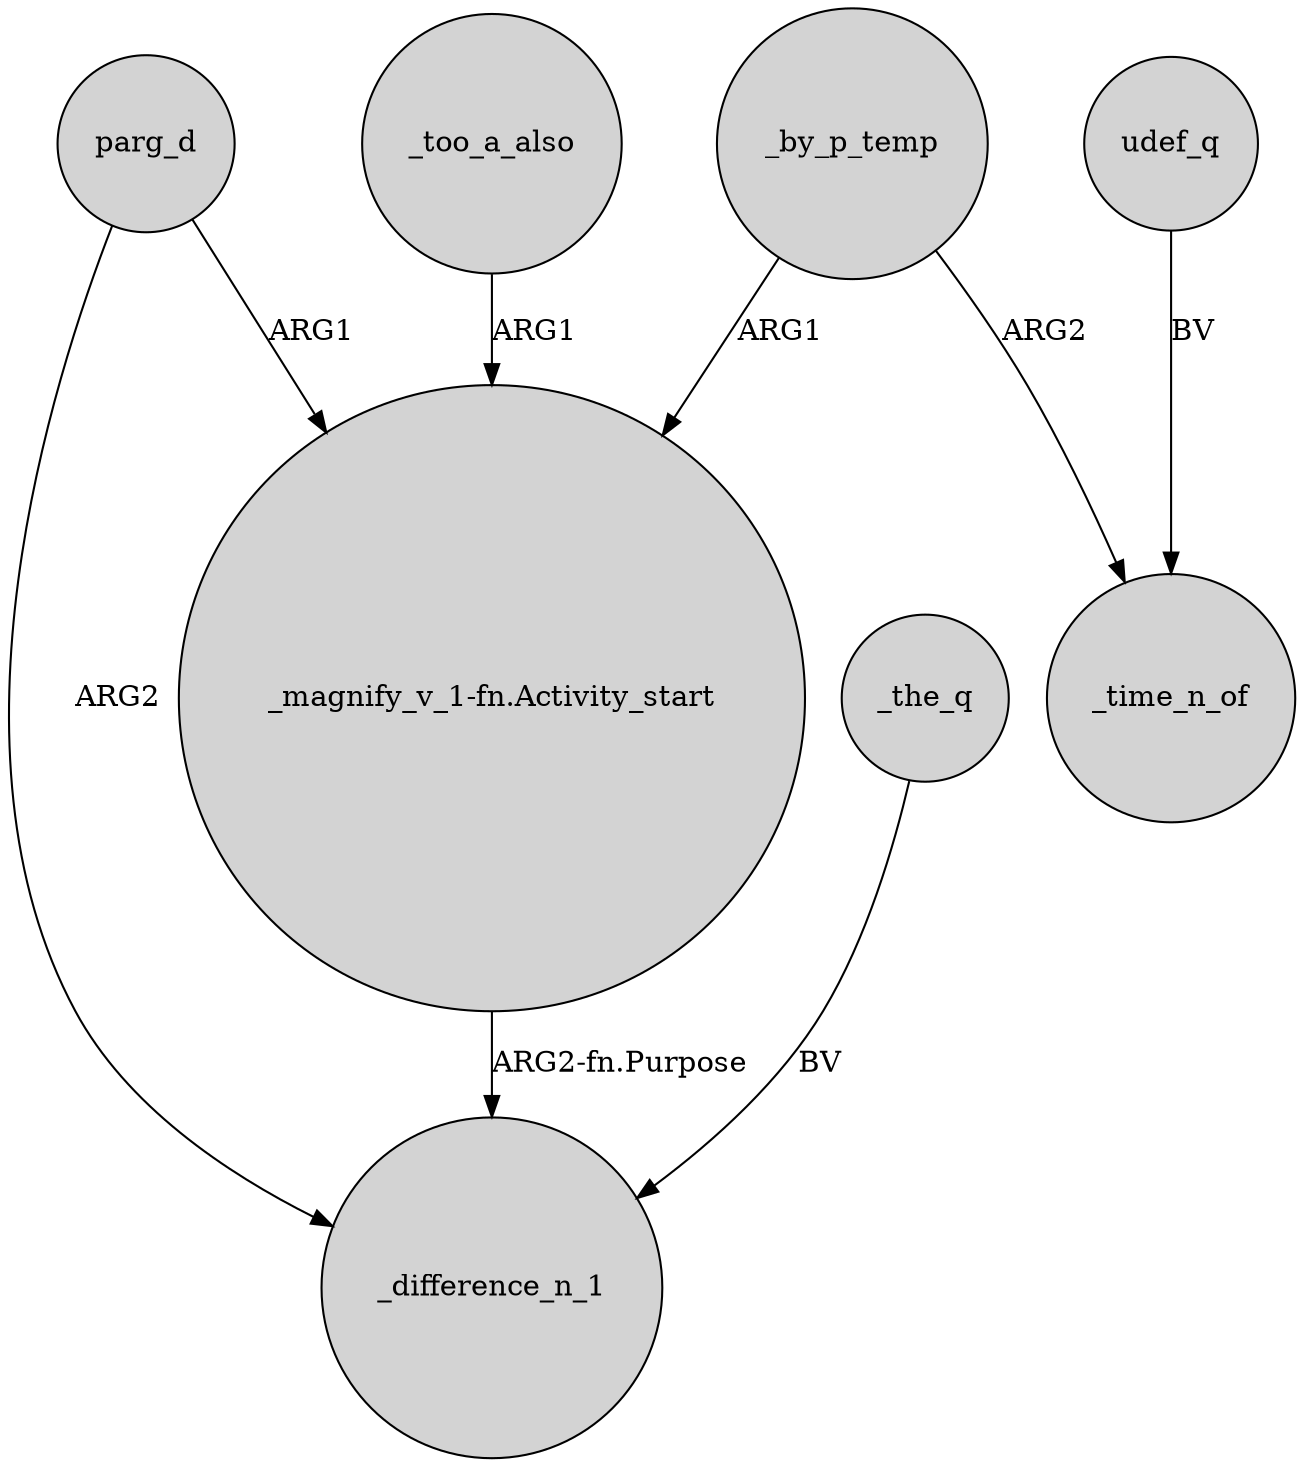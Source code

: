 digraph {
	node [shape=circle style=filled]
	parg_d -> _difference_n_1 [label=ARG2]
	_the_q -> _difference_n_1 [label=BV]
	_too_a_also -> "_magnify_v_1-fn.Activity_start" [label=ARG1]
	"_magnify_v_1-fn.Activity_start" -> _difference_n_1 [label="ARG2-fn.Purpose"]
	parg_d -> "_magnify_v_1-fn.Activity_start" [label=ARG1]
	udef_q -> _time_n_of [label=BV]
	_by_p_temp -> _time_n_of [label=ARG2]
	_by_p_temp -> "_magnify_v_1-fn.Activity_start" [label=ARG1]
}
